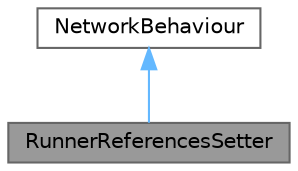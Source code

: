 digraph "RunnerReferencesSetter"
{
 // LATEX_PDF_SIZE
  bgcolor="transparent";
  edge [fontname=Helvetica,fontsize=10,labelfontname=Helvetica,labelfontsize=10];
  node [fontname=Helvetica,fontsize=10,shape=box,height=0.2,width=0.4];
  Node1 [label="RunnerReferencesSetter",height=0.2,width=0.4,color="gray40", fillcolor="grey60", style="filled", fontcolor="black",tooltip="Assign references to the runner to every script that needs it in the scene, because the runner is ins..."];
  Node2 -> Node1 [dir="back",color="steelblue1",style="solid"];
  Node2 [label="NetworkBehaviour",height=0.2,width=0.4,color="gray40", fillcolor="white", style="filled",tooltip=" "];
}
